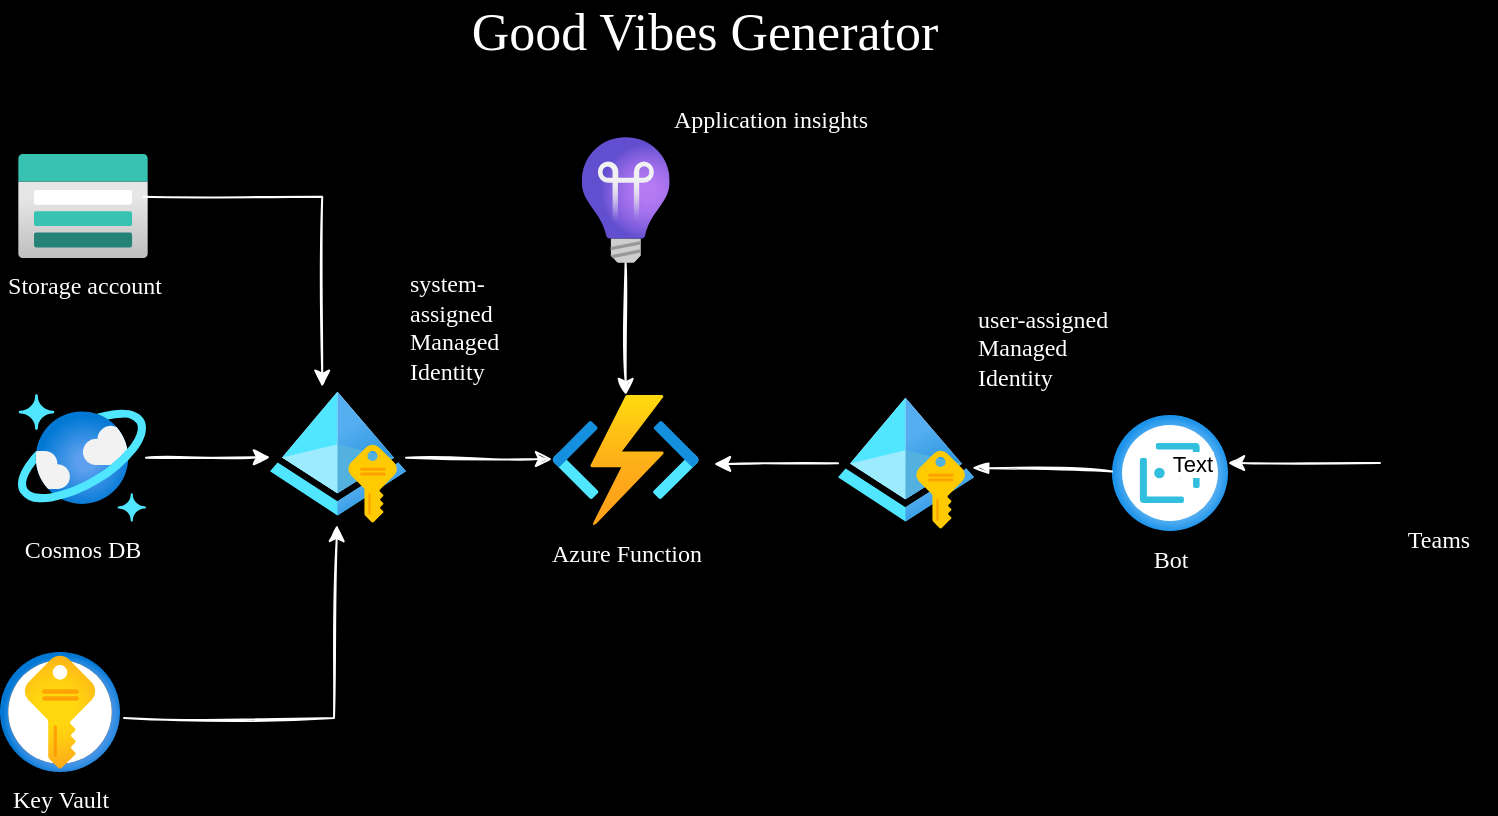 <mxfile>
    <diagram id="ZHDBUFzja5k816j2eH0Z" name="Page-1">
        <mxGraphModel dx="1005" dy="452" grid="0" gridSize="10" guides="1" tooltips="1" connect="1" arrows="1" fold="1" page="1" pageScale="1" pageWidth="827" pageHeight="583" background="#000000" math="0" shadow="0">
            <root>
                <mxCell id="0"/>
                <mxCell id="1" parent="0"/>
                <mxCell id="v-nknyPVe4pK8IG-PSr2-1" value="Cosmos DB" style="aspect=fixed;html=1;points=[];align=center;image;fontSize=12;image=img/lib/azure2/databases/Azure_Cosmos_DB.svg;fontFamily=Lucida Console;fontColor=#FFFFFF;labelBackgroundColor=none;labelPosition=center;verticalLabelPosition=bottom;verticalAlign=top;" parent="1" vertex="1">
                    <mxGeometry x="71" y="245" width="64" height="64" as="geometry"/>
                </mxCell>
                <mxCell id="4rNukmrwZfPddwRxpPm9-12" value="" style="edgeStyle=none;rounded=0;sketch=1;orthogonalLoop=1;jettySize=auto;html=1;endArrow=classic;endFill=1;strokeColor=#FFFFFF;" parent="1" target="v-nknyPVe4pK8IG-PSr2-5" edge="1">
                    <mxGeometry relative="1" as="geometry">
                        <mxPoint x="210" y="391" as="targetPoint"/>
                        <mxPoint x="124" y="407" as="sourcePoint"/>
                        <Array as="points">
                            <mxPoint x="229" y="407"/>
                        </Array>
                    </mxGeometry>
                </mxCell>
                <mxCell id="v-nknyPVe4pK8IG-PSr2-2" value="Key Vault" style="aspect=fixed;html=1;points=[];align=center;image;fontSize=12;image=img/lib/azure2/security/Key_Vaults.svg;fontFamily=Lucida Console;fontColor=#FFFFFF;labelBackgroundColor=none;" parent="1" vertex="1">
                    <mxGeometry x="62" y="374" width="60" height="60" as="geometry"/>
                </mxCell>
                <mxCell id="v-nknyPVe4pK8IG-PSr2-3" value="Storage account" style="aspect=fixed;html=1;points=[];align=center;image;fontSize=12;image=img/lib/azure2/storage/Storage_Accounts.svg;fontFamily=Lucida Console;fontColor=#FFFFFF;labelBackgroundColor=none;" parent="1" vertex="1">
                    <mxGeometry x="71" y="125" width="65" height="52" as="geometry"/>
                </mxCell>
                <mxCell id="cnITvb-Z5KuHiiICa32X-13" value="" style="edgeStyle=orthogonalEdgeStyle;rounded=0;orthogonalLoop=1;jettySize=auto;html=1;jumpStyle=sharp;sketch=1;strokeColor=#FFFFFF;" parent="1" source="v-nknyPVe4pK8IG-PSr2-11" target="v-nknyPVe4pK8IG-PSr2-25" edge="1">
                    <mxGeometry relative="1" as="geometry"/>
                </mxCell>
                <mxCell id="v-nknyPVe4pK8IG-PSr2-11" value="Application insights" style="aspect=fixed;html=1;points=[];align=left;image;fontSize=12;image=img/lib/azure2/devops/Application_Insights.svg;fontFamily=Lucida Console;fontColor=#FFFFFF;labelBackgroundColor=none;labelPosition=right;verticalLabelPosition=top;verticalAlign=bottom;" parent="1" vertex="1">
                    <mxGeometry x="352.84" y="116.5" width="44" height="63" as="geometry"/>
                </mxCell>
                <mxCell id="v-nknyPVe4pK8IG-PSr2-23" value="Bot" style="aspect=fixed;html=1;points=[];align=center;image;fontSize=12;image=img/lib/azure2/ai_machine_learning/Bot_Services.svg;fontFamily=Lucida Console;fontColor=#FFFFFF;labelBackgroundColor=none;" parent="1" vertex="1">
                    <mxGeometry x="618" y="255.5" width="58" height="58" as="geometry"/>
                </mxCell>
                <mxCell id="4rNukmrwZfPddwRxpPm9-11" value="" style="edgeStyle=none;rounded=0;orthogonalLoop=1;jettySize=auto;html=1;strokeColor=#FFFFFF;sketch=1;endArrow=none;endFill=0;startArrow=classic;startFill=1;" parent="1" source="v-nknyPVe4pK8IG-PSr2-25" target="v-nknyPVe4pK8IG-PSr2-5" edge="1">
                    <mxGeometry relative="1" as="geometry"/>
                </mxCell>
                <mxCell id="v-nknyPVe4pK8IG-PSr2-25" value="Azure Function&lt;br&gt;" style="aspect=fixed;html=1;points=[];align=center;image;fontSize=12;image=img/lib/azure2/compute/Function_Apps.svg;fontFamily=Lucida Console;fontColor=#FFFFFF;labelBackgroundColor=none;" parent="1" vertex="1">
                    <mxGeometry x="338" y="245.5" width="73.67" height="65" as="geometry"/>
                </mxCell>
                <mxCell id="cnITvb-Z5KuHiiICa32X-14" value="" style="rounded=0;orthogonalLoop=1;jettySize=auto;html=1;sketch=1;strokeColor=#FFFFFF;" parent="1" source="v-nknyPVe4pK8IG-PSr2-27" edge="1">
                    <mxGeometry relative="1" as="geometry">
                        <mxPoint x="419" y="280" as="targetPoint"/>
                    </mxGeometry>
                </mxCell>
                <mxCell id="cnITvb-Z5KuHiiICa32X-15" value="" style="rounded=0;orthogonalLoop=1;jettySize=auto;html=1;sketch=1;startArrow=blockThin;startFill=1;endArrow=none;endFill=0;strokeColor=#FFFFFF;exitX=0.987;exitY=0.535;exitDx=0;exitDy=0;exitPerimeter=0;" parent="1" source="v-nknyPVe4pK8IG-PSr2-27" target="v-nknyPVe4pK8IG-PSr2-23" edge="1">
                    <mxGeometry relative="1" as="geometry">
                        <mxPoint x="559" y="285" as="sourcePoint"/>
                    </mxGeometry>
                </mxCell>
                <mxCell id="v-nknyPVe4pK8IG-PSr2-27" value="user-assigned Managed Identity" style="aspect=fixed;html=1;points=[];align=left;image;fontSize=12;image=img/lib/azure2/identity/Managed_Identities.svg;fontFamily=Lucida Console;fontColor=#FFFFFF;labelBackgroundColor=none;whiteSpace=wrap;labelPosition=right;verticalLabelPosition=top;verticalAlign=bottom;" parent="1" vertex="1">
                    <mxGeometry x="481" y="245.5" width="68" height="68" as="geometry"/>
                </mxCell>
                <mxCell id="v-nknyPVe4pK8IG-PSr2-30" value="&lt;font style=&quot;font-size: 26px&quot;&gt;Good Vibes Generator&lt;/font&gt;" style="text;html=1;resizable=0;autosize=1;align=center;verticalAlign=middle;points=[];fillColor=none;strokeColor=none;rounded=0;fontFamily=Lucida Console;fontColor=#FFFFFF;" parent="1" vertex="1">
                    <mxGeometry x="249" y="54" width="330" height="20" as="geometry"/>
                </mxCell>
                <mxCell id="cnITvb-Z5KuHiiICa32X-24" value="" style="edgeStyle=elbowEdgeStyle;rounded=0;jumpStyle=sharp;orthogonalLoop=1;jettySize=auto;html=1;elbow=vertical;sketch=1;strokeColor=#FFFFFF;" parent="1" source="cnITvb-Z5KuHiiICa32X-8" target="v-nknyPVe4pK8IG-PSr2-23" edge="1">
                    <mxGeometry relative="1" as="geometry">
                        <mxPoint x="692" y="278" as="targetPoint"/>
                    </mxGeometry>
                </mxCell>
                <mxCell id="2" value="Text" style="edgeLabel;html=1;align=center;verticalAlign=middle;resizable=0;points=[];" vertex="1" connectable="0" parent="cnITvb-Z5KuHiiICa32X-24">
                    <mxGeometry x="1" y="18" relative="1" as="geometry">
                        <mxPoint x="-18" y="-18" as="offset"/>
                    </mxGeometry>
                </mxCell>
                <mxCell id="cnITvb-Z5KuHiiICa32X-8" value="Teams" style="shape=image;html=1;verticalAlign=top;verticalLabelPosition=bottom;labelBackgroundColor=none;imageAspect=0;aspect=fixed;image=https://cdn0.iconfinder.com/data/icons/logos-microsoft-office-365/128/Microsoft_Office-10-128.png;fontFamily=Lucida Console;fontColor=#FFFFFF;" parent="1" vertex="1">
                    <mxGeometry x="752" y="245.5" width="58" height="58" as="geometry"/>
                </mxCell>
                <mxCell id="4rNukmrwZfPddwRxpPm9-7" value="" style="edgeStyle=orthogonalEdgeStyle;rounded=0;jumpStyle=arc;orthogonalLoop=1;jettySize=auto;html=1;sketch=1;strokeColor=#FFFFFF;entryX=0.384;entryY=-0.017;entryDx=0;entryDy=0;entryPerimeter=0;exitX=0.965;exitY=0.412;exitDx=0;exitDy=0;exitPerimeter=0;" parent="1" source="v-nknyPVe4pK8IG-PSr2-3" target="v-nknyPVe4pK8IG-PSr2-5" edge="1">
                    <mxGeometry relative="1" as="geometry">
                        <mxPoint x="154" y="149" as="sourcePoint"/>
                        <mxPoint x="285" y="141" as="targetPoint"/>
                    </mxGeometry>
                </mxCell>
                <mxCell id="v-nknyPVe4pK8IG-PSr2-5" value="system-assigned Managed Identity" style="aspect=fixed;html=1;points=[];align=left;image;fontSize=12;image=img/lib/azure2/identity/Managed_Identities.svg;fontFamily=Lucida Console;fontColor=#FFFFFF;labelBackgroundColor=none;whiteSpace=wrap;labelPosition=right;verticalLabelPosition=top;verticalAlign=bottom;" parent="1" vertex="1">
                    <mxGeometry x="197" y="242.5" width="68" height="68" as="geometry"/>
                </mxCell>
                <mxCell id="4rNukmrwZfPddwRxpPm9-9" value="" style="rounded=0;jumpStyle=arc;orthogonalLoop=1;jettySize=auto;html=1;sketch=1;strokeColor=#FFFFFF;endArrow=classic;endFill=1;" parent="1" source="v-nknyPVe4pK8IG-PSr2-1" target="v-nknyPVe4pK8IG-PSr2-5" edge="1">
                    <mxGeometry relative="1" as="geometry">
                        <mxPoint x="135" y="277.408" as="sourcePoint"/>
                        <mxPoint x="260" y="279" as="targetPoint"/>
                    </mxGeometry>
                </mxCell>
            </root>
        </mxGraphModel>
    </diagram>
</mxfile>